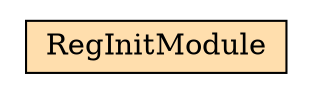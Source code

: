 digraph RegInitModule_hierarchy { rankdir="TB" 
 node [shape="rectangle"]; 
rankdir="LR" 
stylesheet = "styles.css"
module_3 [shape= "plaintext" href="RegInitModule.dot.svg" label=<

<TABLE BORDER="0" CELLBORDER="1" CELLSPACING="0" CELLPADDING="4" >
      
  <TR >
    <TD BGCOLOR="#FFDEAD" > RegInitModule </TD>
  </TR>
        
</TABLE>>];

      }